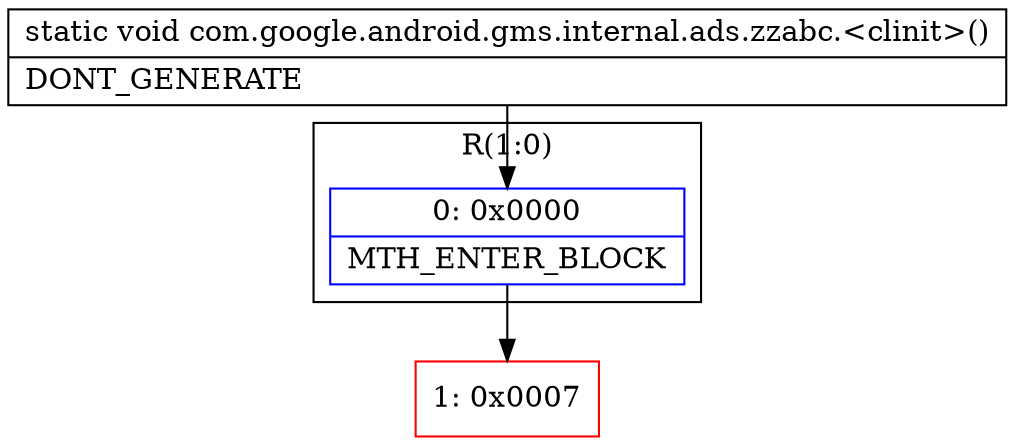 digraph "CFG forcom.google.android.gms.internal.ads.zzabc.\<clinit\>()V" {
subgraph cluster_Region_766658284 {
label = "R(1:0)";
node [shape=record,color=blue];
Node_0 [shape=record,label="{0\:\ 0x0000|MTH_ENTER_BLOCK\l}"];
}
Node_1 [shape=record,color=red,label="{1\:\ 0x0007}"];
MethodNode[shape=record,label="{static void com.google.android.gms.internal.ads.zzabc.\<clinit\>()  | DONT_GENERATE\l}"];
MethodNode -> Node_0;
Node_0 -> Node_1;
}

